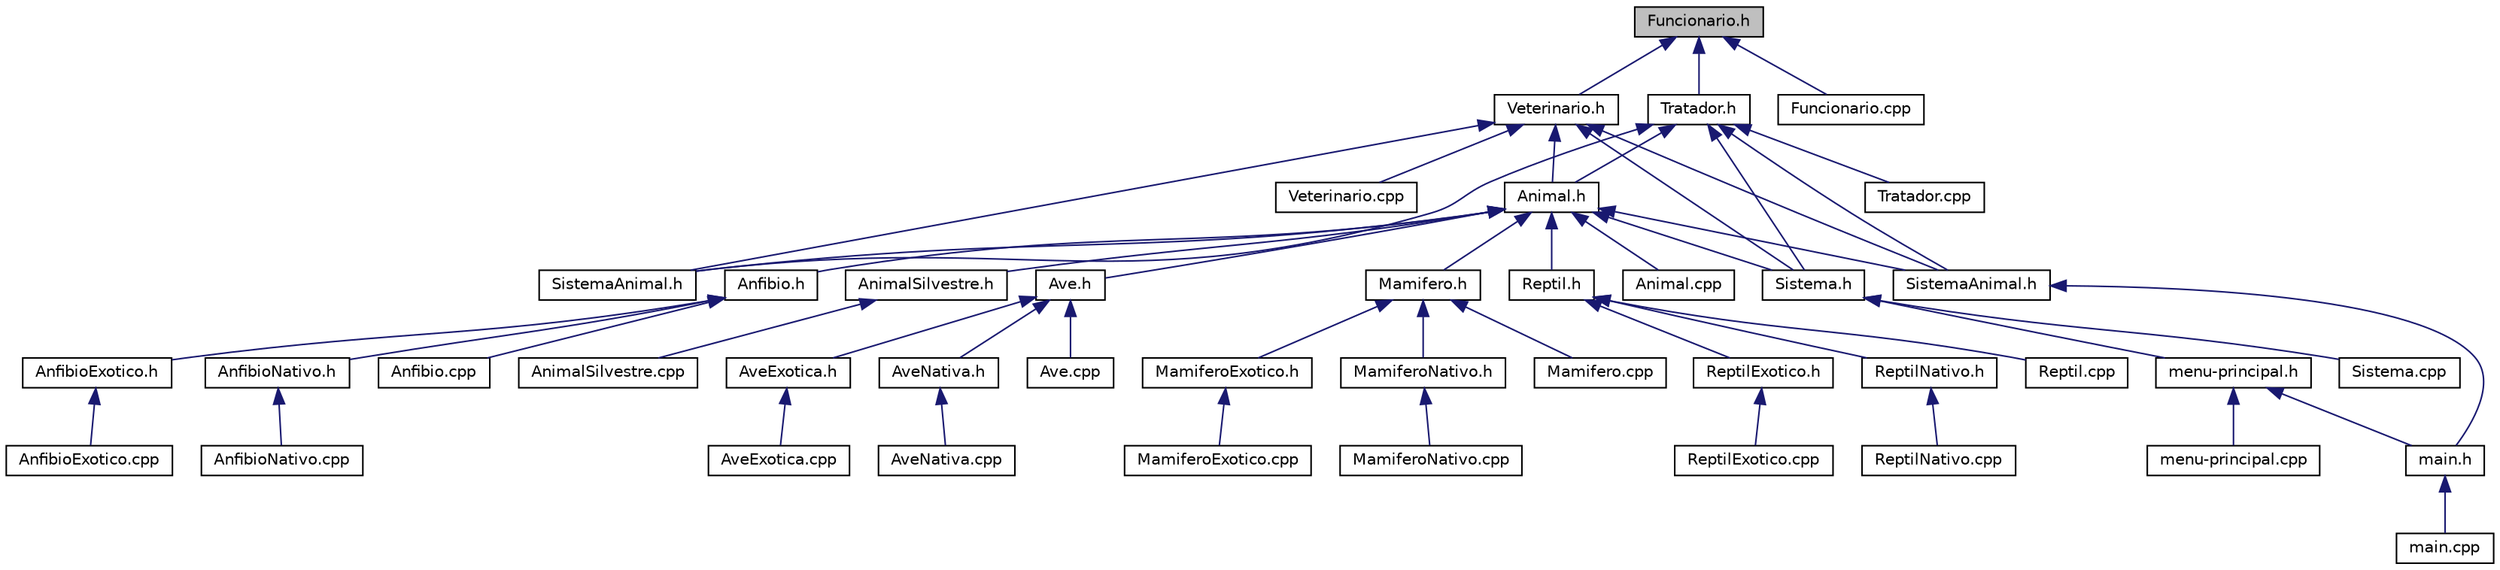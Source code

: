 digraph "Funcionario.h"
{
  edge [fontname="Helvetica",fontsize="10",labelfontname="Helvetica",labelfontsize="10"];
  node [fontname="Helvetica",fontsize="10",shape=record];
  Node3 [label="Funcionario.h",height=0.2,width=0.4,color="black", fillcolor="grey75", style="filled", fontcolor="black"];
  Node3 -> Node4 [dir="back",color="midnightblue",fontsize="10",style="solid",fontname="Helvetica"];
  Node4 [label="Veterinario.h",height=0.2,width=0.4,color="black", fillcolor="white", style="filled",URL="$_veterinario_8h.html",tooltip="Domínio de Veterinario. "];
  Node4 -> Node5 [dir="back",color="midnightblue",fontsize="10",style="solid",fontname="Helvetica"];
  Node5 [label="Animal.h",height=0.2,width=0.4,color="black", fillcolor="white", style="filled",URL="$_animal_8h.html",tooltip="Domínio de Animal. "];
  Node5 -> Node6 [dir="back",color="midnightblue",fontsize="10",style="solid",fontname="Helvetica"];
  Node6 [label="Anfibio.h",height=0.2,width=0.4,color="black", fillcolor="white", style="filled",URL="$_anfibio_8h.html",tooltip="Domínio de Anfibio. "];
  Node6 -> Node7 [dir="back",color="midnightblue",fontsize="10",style="solid",fontname="Helvetica"];
  Node7 [label="AnfibioExotico.h",height=0.2,width=0.4,color="black", fillcolor="white", style="filled",URL="$_anfibio_exotico_8h.html"];
  Node7 -> Node8 [dir="back",color="midnightblue",fontsize="10",style="solid",fontname="Helvetica"];
  Node8 [label="AnfibioExotico.cpp",height=0.2,width=0.4,color="black", fillcolor="white", style="filled",URL="$_anfibio_exotico_8cpp.html"];
  Node6 -> Node9 [dir="back",color="midnightblue",fontsize="10",style="solid",fontname="Helvetica"];
  Node9 [label="AnfibioNativo.h",height=0.2,width=0.4,color="black", fillcolor="white", style="filled",URL="$_anfibio_nativo_8h.html"];
  Node9 -> Node10 [dir="back",color="midnightblue",fontsize="10",style="solid",fontname="Helvetica"];
  Node10 [label="AnfibioNativo.cpp",height=0.2,width=0.4,color="black", fillcolor="white", style="filled",URL="$_anfibio_nativo_8cpp.html"];
  Node6 -> Node11 [dir="back",color="midnightblue",fontsize="10",style="solid",fontname="Helvetica"];
  Node11 [label="Anfibio.cpp",height=0.2,width=0.4,color="black", fillcolor="white", style="filled",URL="$_anfibio_8cpp.html"];
  Node5 -> Node12 [dir="back",color="midnightblue",fontsize="10",style="solid",fontname="Helvetica"];
  Node12 [label="AnimalSilvestre.h",height=0.2,width=0.4,color="black", fillcolor="white", style="filled",URL="$_animal_silvestre_8h.html",tooltip="Domínio de Animal Silvestre. "];
  Node12 -> Node13 [dir="back",color="midnightblue",fontsize="10",style="solid",fontname="Helvetica"];
  Node13 [label="AnimalSilvestre.cpp",height=0.2,width=0.4,color="black", fillcolor="white", style="filled",URL="$_animal_silvestre_8cpp.html"];
  Node5 -> Node14 [dir="back",color="midnightblue",fontsize="10",style="solid",fontname="Helvetica"];
  Node14 [label="Ave.h",height=0.2,width=0.4,color="black", fillcolor="white", style="filled",URL="$_ave_8h.html",tooltip="Domínio de Ave. "];
  Node14 -> Node15 [dir="back",color="midnightblue",fontsize="10",style="solid",fontname="Helvetica"];
  Node15 [label="AveExotica.h",height=0.2,width=0.4,color="black", fillcolor="white", style="filled",URL="$_ave_exotica_8h.html"];
  Node15 -> Node16 [dir="back",color="midnightblue",fontsize="10",style="solid",fontname="Helvetica"];
  Node16 [label="AveExotica.cpp",height=0.2,width=0.4,color="black", fillcolor="white", style="filled",URL="$_ave_exotica_8cpp.html"];
  Node14 -> Node17 [dir="back",color="midnightblue",fontsize="10",style="solid",fontname="Helvetica"];
  Node17 [label="AveNativa.h",height=0.2,width=0.4,color="black", fillcolor="white", style="filled",URL="$_ave_nativa_8h.html"];
  Node17 -> Node18 [dir="back",color="midnightblue",fontsize="10",style="solid",fontname="Helvetica"];
  Node18 [label="AveNativa.cpp",height=0.2,width=0.4,color="black", fillcolor="white", style="filled",URL="$_ave_nativa_8cpp.html"];
  Node14 -> Node19 [dir="back",color="midnightblue",fontsize="10",style="solid",fontname="Helvetica"];
  Node19 [label="Ave.cpp",height=0.2,width=0.4,color="black", fillcolor="white", style="filled",URL="$_ave_8cpp.html"];
  Node5 -> Node20 [dir="back",color="midnightblue",fontsize="10",style="solid",fontname="Helvetica"];
  Node20 [label="Mamifero.h",height=0.2,width=0.4,color="black", fillcolor="white", style="filled",URL="$_mamifero_8h.html",tooltip="Domínio de Mamifero. "];
  Node20 -> Node21 [dir="back",color="midnightblue",fontsize="10",style="solid",fontname="Helvetica"];
  Node21 [label="MamiferoExotico.h",height=0.2,width=0.4,color="black", fillcolor="white", style="filled",URL="$_mamifero_exotico_8h.html"];
  Node21 -> Node22 [dir="back",color="midnightblue",fontsize="10",style="solid",fontname="Helvetica"];
  Node22 [label="MamiferoExotico.cpp",height=0.2,width=0.4,color="black", fillcolor="white", style="filled",URL="$_mamifero_exotico_8cpp.html"];
  Node20 -> Node23 [dir="back",color="midnightblue",fontsize="10",style="solid",fontname="Helvetica"];
  Node23 [label="MamiferoNativo.h",height=0.2,width=0.4,color="black", fillcolor="white", style="filled",URL="$_mamifero_nativo_8h.html"];
  Node23 -> Node24 [dir="back",color="midnightblue",fontsize="10",style="solid",fontname="Helvetica"];
  Node24 [label="MamiferoNativo.cpp",height=0.2,width=0.4,color="black", fillcolor="white", style="filled",URL="$_mamifero_nativo_8cpp.html"];
  Node20 -> Node25 [dir="back",color="midnightblue",fontsize="10",style="solid",fontname="Helvetica"];
  Node25 [label="Mamifero.cpp",height=0.2,width=0.4,color="black", fillcolor="white", style="filled",URL="$_mamifero_8cpp.html"];
  Node5 -> Node26 [dir="back",color="midnightblue",fontsize="10",style="solid",fontname="Helvetica"];
  Node26 [label="Reptil.h",height=0.2,width=0.4,color="black", fillcolor="white", style="filled",URL="$_reptil_8h.html",tooltip="Domínio de Reptil. "];
  Node26 -> Node27 [dir="back",color="midnightblue",fontsize="10",style="solid",fontname="Helvetica"];
  Node27 [label="ReptilExotico.h",height=0.2,width=0.4,color="black", fillcolor="white", style="filled",URL="$_reptil_exotico_8h.html"];
  Node27 -> Node28 [dir="back",color="midnightblue",fontsize="10",style="solid",fontname="Helvetica"];
  Node28 [label="ReptilExotico.cpp",height=0.2,width=0.4,color="black", fillcolor="white", style="filled",URL="$_reptil_exotico_8cpp.html"];
  Node26 -> Node29 [dir="back",color="midnightblue",fontsize="10",style="solid",fontname="Helvetica"];
  Node29 [label="ReptilNativo.h",height=0.2,width=0.4,color="black", fillcolor="white", style="filled",URL="$_reptil_nativo_8h.html"];
  Node29 -> Node30 [dir="back",color="midnightblue",fontsize="10",style="solid",fontname="Helvetica"];
  Node30 [label="ReptilNativo.cpp",height=0.2,width=0.4,color="black", fillcolor="white", style="filled",URL="$_reptil_nativo_8cpp.html"];
  Node26 -> Node31 [dir="back",color="midnightblue",fontsize="10",style="solid",fontname="Helvetica"];
  Node31 [label="Reptil.cpp",height=0.2,width=0.4,color="black", fillcolor="white", style="filled",URL="$_reptil_8cpp.html"];
  Node5 -> Node32 [dir="back",color="midnightblue",fontsize="10",style="solid",fontname="Helvetica"];
  Node32 [label="Sistema.h",height=0.2,width=0.4,color="black", fillcolor="white", style="filled",URL="$_sistema_8h.html",tooltip="Domínio de Sistema. "];
  Node32 -> Node33 [dir="back",color="midnightblue",fontsize="10",style="solid",fontname="Helvetica"];
  Node33 [label="menu-principal.h",height=0.2,width=0.4,color="black", fillcolor="white", style="filled",URL="$menu-principal_8h.html"];
  Node33 -> Node34 [dir="back",color="midnightblue",fontsize="10",style="solid",fontname="Helvetica"];
  Node34 [label="main.h",height=0.2,width=0.4,color="black", fillcolor="white", style="filled",URL="$main_8h.html",tooltip="Arquivo de inicialização. "];
  Node34 -> Node35 [dir="back",color="midnightblue",fontsize="10",style="solid",fontname="Helvetica"];
  Node35 [label="main.cpp",height=0.2,width=0.4,color="black", fillcolor="white", style="filled",URL="$main_8cpp.html",tooltip="Arquivo de inicialização. "];
  Node33 -> Node36 [dir="back",color="midnightblue",fontsize="10",style="solid",fontname="Helvetica"];
  Node36 [label="menu-principal.cpp",height=0.2,width=0.4,color="black", fillcolor="white", style="filled",URL="$menu-principal_8cpp.html",tooltip="Implementação do menu do sistema. "];
  Node32 -> Node37 [dir="back",color="midnightblue",fontsize="10",style="solid",fontname="Helvetica"];
  Node37 [label="Sistema.cpp",height=0.2,width=0.4,color="black", fillcolor="white", style="filled",URL="$_sistema_8cpp.html"];
  Node5 -> Node38 [dir="back",color="midnightblue",fontsize="10",style="solid",fontname="Helvetica"];
  Node38 [label="SistemaAnimal.h",height=0.2,width=0.4,color="black", fillcolor="white", style="filled",URL="$includes_2_sistema_animal_8h.html"];
  Node38 -> Node34 [dir="back",color="midnightblue",fontsize="10",style="solid",fontname="Helvetica"];
  Node5 -> Node39 [dir="back",color="midnightblue",fontsize="10",style="solid",fontname="Helvetica"];
  Node39 [label="SistemaAnimal.h",height=0.2,width=0.4,color="black", fillcolor="white", style="filled",URL="$_sistema_animal_8h.html"];
  Node5 -> Node40 [dir="back",color="midnightblue",fontsize="10",style="solid",fontname="Helvetica"];
  Node40 [label="Animal.cpp",height=0.2,width=0.4,color="black", fillcolor="white", style="filled",URL="$_animal_8cpp.html"];
  Node4 -> Node32 [dir="back",color="midnightblue",fontsize="10",style="solid",fontname="Helvetica"];
  Node4 -> Node38 [dir="back",color="midnightblue",fontsize="10",style="solid",fontname="Helvetica"];
  Node4 -> Node39 [dir="back",color="midnightblue",fontsize="10",style="solid",fontname="Helvetica"];
  Node4 -> Node41 [dir="back",color="midnightblue",fontsize="10",style="solid",fontname="Helvetica"];
  Node41 [label="Veterinario.cpp",height=0.2,width=0.4,color="black", fillcolor="white", style="filled",URL="$_veterinario_8cpp.html"];
  Node3 -> Node42 [dir="back",color="midnightblue",fontsize="10",style="solid",fontname="Helvetica"];
  Node42 [label="Tratador.h",height=0.2,width=0.4,color="black", fillcolor="white", style="filled",URL="$_tratador_8h.html",tooltip="Domínio de Tratador. "];
  Node42 -> Node5 [dir="back",color="midnightblue",fontsize="10",style="solid",fontname="Helvetica"];
  Node42 -> Node32 [dir="back",color="midnightblue",fontsize="10",style="solid",fontname="Helvetica"];
  Node42 -> Node38 [dir="back",color="midnightblue",fontsize="10",style="solid",fontname="Helvetica"];
  Node42 -> Node39 [dir="back",color="midnightblue",fontsize="10",style="solid",fontname="Helvetica"];
  Node42 -> Node43 [dir="back",color="midnightblue",fontsize="10",style="solid",fontname="Helvetica"];
  Node43 [label="Tratador.cpp",height=0.2,width=0.4,color="black", fillcolor="white", style="filled",URL="$_tratador_8cpp.html"];
  Node3 -> Node44 [dir="back",color="midnightblue",fontsize="10",style="solid",fontname="Helvetica"];
  Node44 [label="Funcionario.cpp",height=0.2,width=0.4,color="black", fillcolor="white", style="filled",URL="$_funcionario_8cpp.html"];
}
